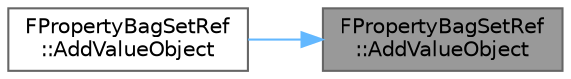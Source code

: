 digraph "FPropertyBagSetRef::AddValueObject"
{
 // INTERACTIVE_SVG=YES
 // LATEX_PDF_SIZE
  bgcolor="transparent";
  edge [fontname=Helvetica,fontsize=10,labelfontname=Helvetica,labelfontsize=10];
  node [fontname=Helvetica,fontsize=10,shape=box,height=0.2,width=0.4];
  rankdir="RL";
  Node1 [id="Node000001",label="FPropertyBagSetRef\l::AddValueObject",height=0.2,width=0.4,color="gray40", fillcolor="grey60", style="filled", fontcolor="black",tooltip=" "];
  Node1 -> Node2 [id="edge1_Node000001_Node000002",dir="back",color="steelblue1",style="solid",tooltip=" "];
  Node2 [id="Node000002",label="FPropertyBagSetRef\l::AddValueObject",height=0.2,width=0.4,color="grey40", fillcolor="white", style="filled",URL="$d7/d67/classFPropertyBagSetRef.html#ab90419f418333007d66f7645283cfa25",tooltip="Adds object pointer value specified type."];
}
